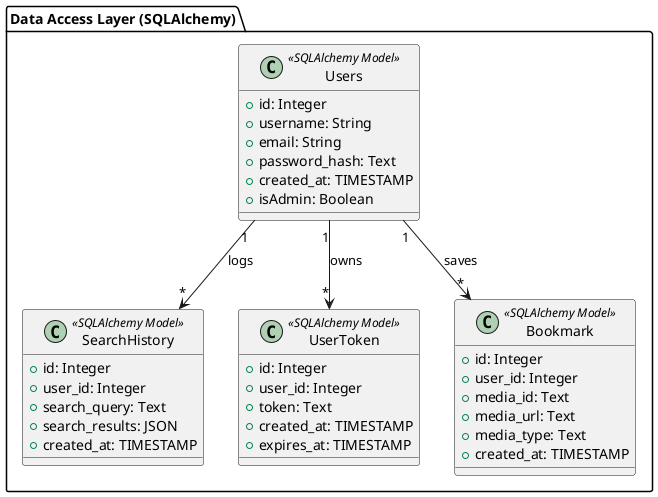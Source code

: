 @startuml
package "Data Access Layer (SQLAlchemy)" {

    class Users <<SQLAlchemy Model>> {
        +id: Integer
        +username: String
        +email: String
        +password_hash: Text
        +created_at: TIMESTAMP
        +isAdmin: Boolean
    }

    class SearchHistory <<SQLAlchemy Model>> {
        +id: Integer
        +user_id: Integer
        +search_query: Text
        +search_results: JSON
        +created_at: TIMESTAMP
    }

    class UserToken <<SQLAlchemy Model>> {
        +id: Integer
        +user_id: Integer
        +token: Text
        +created_at: TIMESTAMP
        +expires_at: TIMESTAMP
    }

    class Bookmark <<SQLAlchemy Model>> {
        +id: Integer
        +user_id: Integer
        +media_id: Text
        +media_url: Text
        +media_type: Text
        +created_at: TIMESTAMP
    }

    ' Relationships
    Users "1" --> "*" SearchHistory : logs
    Users "1" --> "*" UserToken : owns
    Users "1" --> "*" Bookmark : saves
}
@enduml
